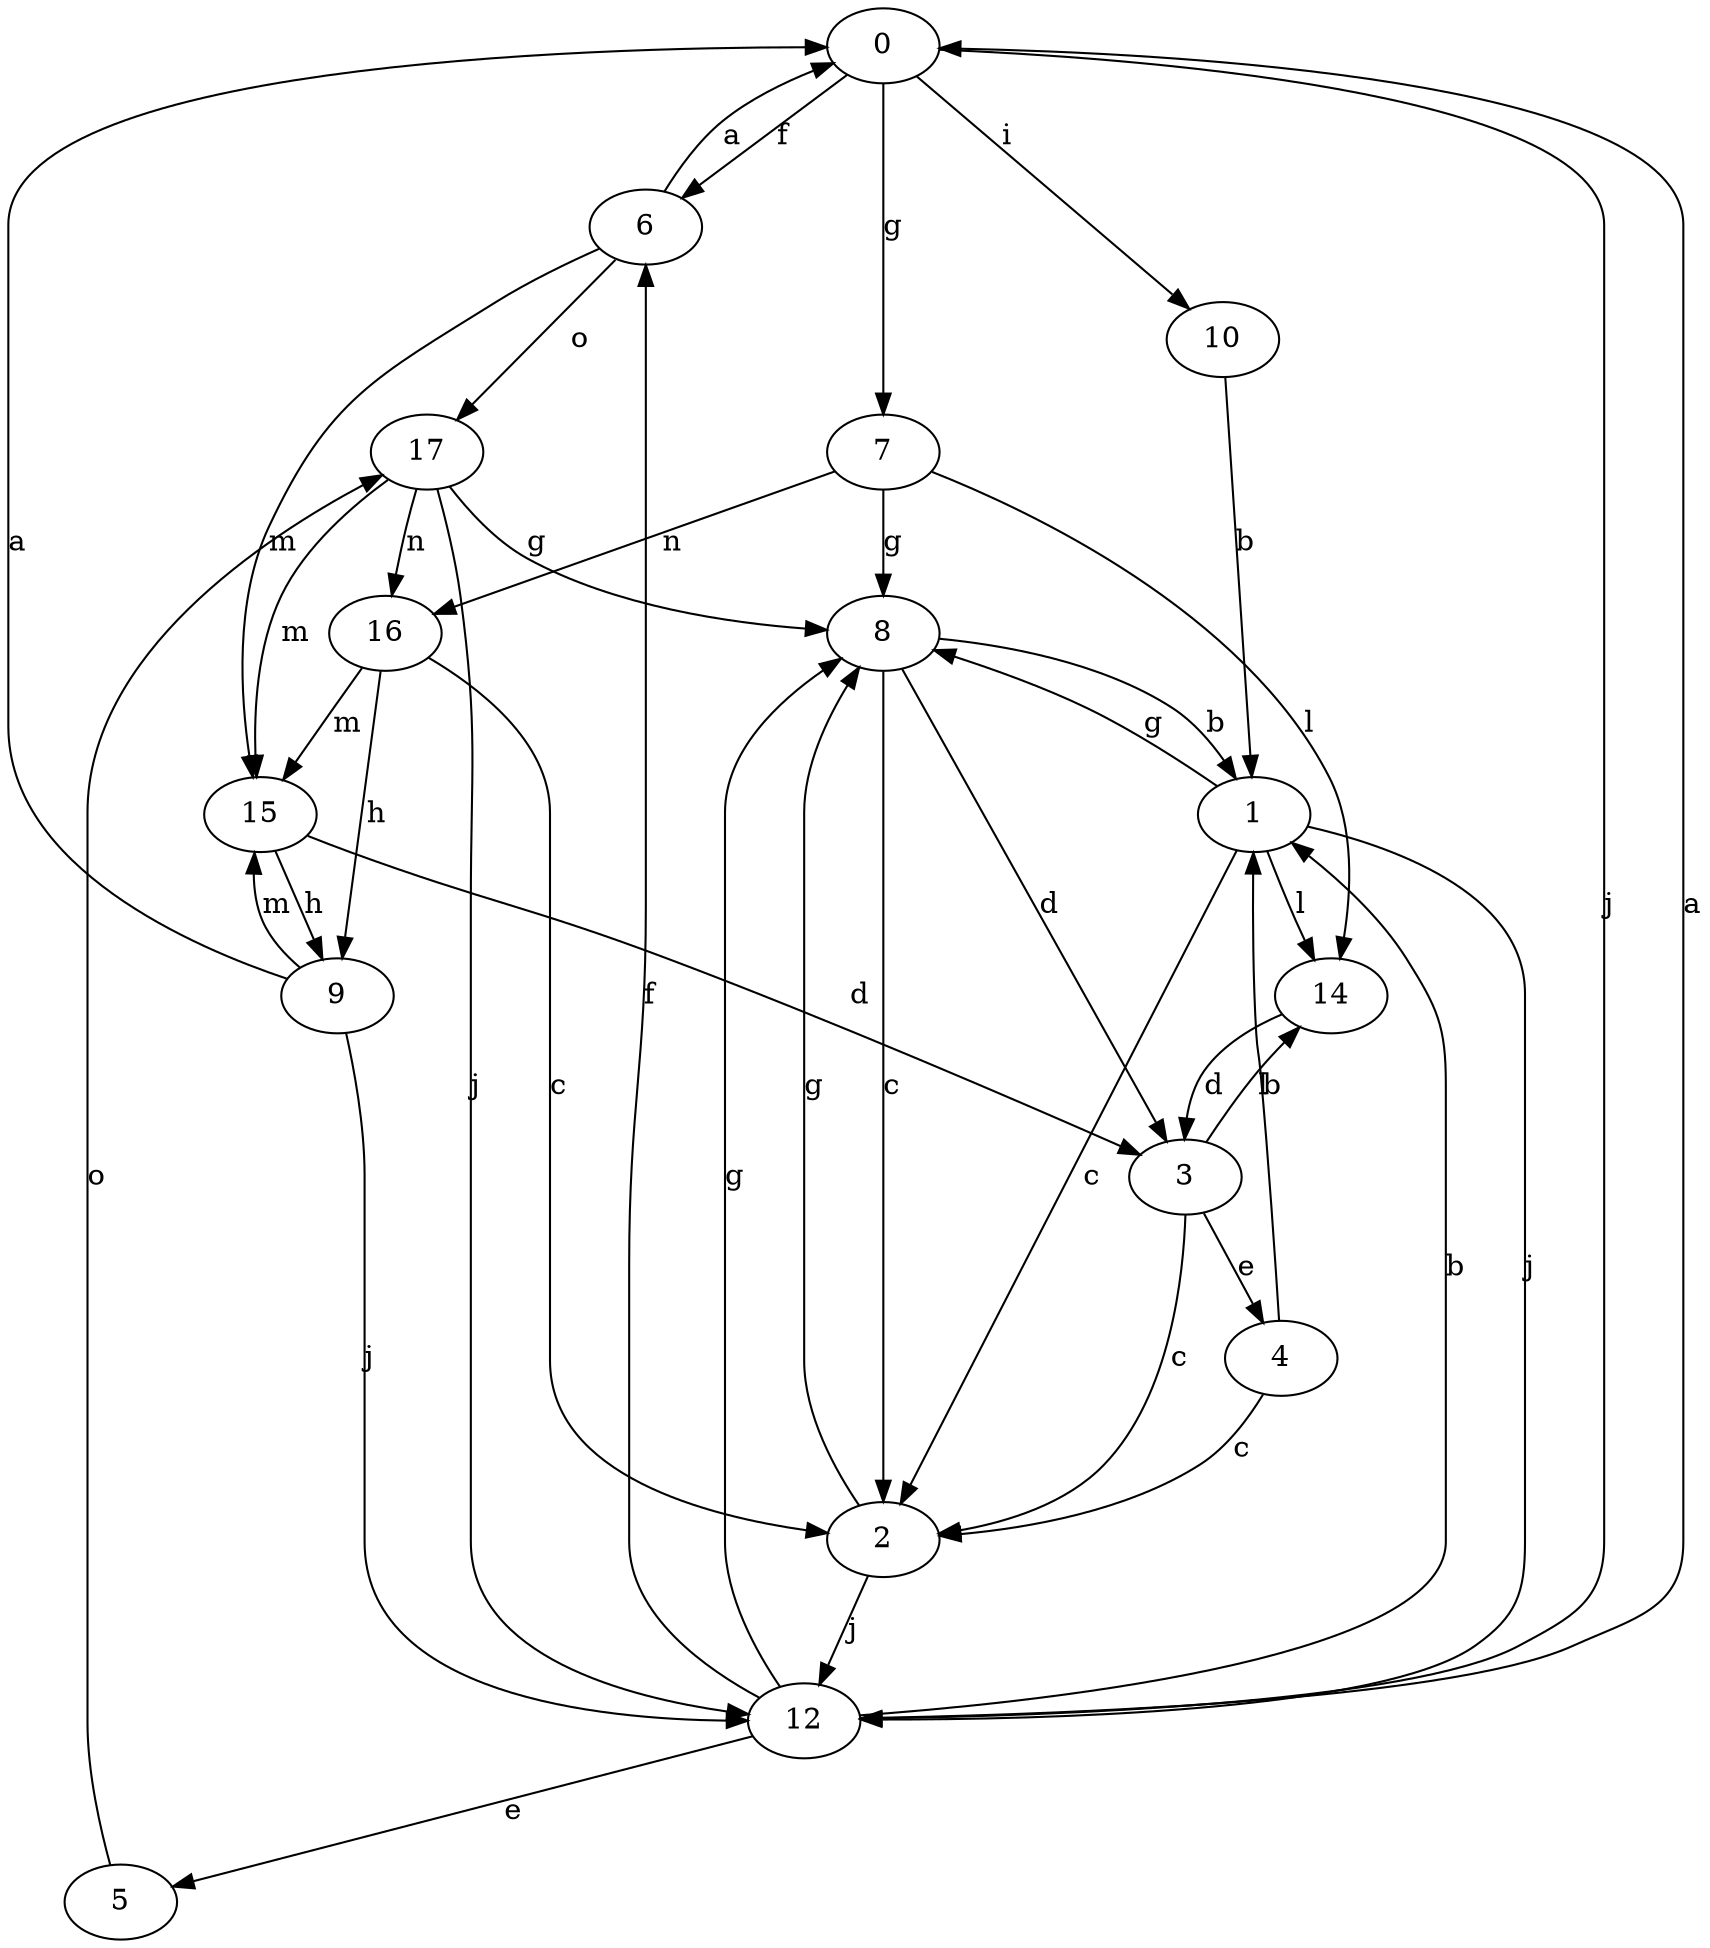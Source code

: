 strict digraph  {
0;
1;
2;
3;
4;
5;
6;
7;
8;
9;
10;
12;
14;
15;
16;
17;
0 -> 6  [label=f];
0 -> 7  [label=g];
0 -> 10  [label=i];
0 -> 12  [label=j];
1 -> 2  [label=c];
1 -> 8  [label=g];
1 -> 12  [label=j];
1 -> 14  [label=l];
2 -> 8  [label=g];
2 -> 12  [label=j];
3 -> 2  [label=c];
3 -> 4  [label=e];
3 -> 14  [label=l];
4 -> 1  [label=b];
4 -> 2  [label=c];
5 -> 17  [label=o];
6 -> 0  [label=a];
6 -> 15  [label=m];
6 -> 17  [label=o];
7 -> 8  [label=g];
7 -> 14  [label=l];
7 -> 16  [label=n];
8 -> 1  [label=b];
8 -> 2  [label=c];
8 -> 3  [label=d];
9 -> 0  [label=a];
9 -> 12  [label=j];
9 -> 15  [label=m];
10 -> 1  [label=b];
12 -> 0  [label=a];
12 -> 1  [label=b];
12 -> 5  [label=e];
12 -> 6  [label=f];
12 -> 8  [label=g];
14 -> 3  [label=d];
15 -> 3  [label=d];
15 -> 9  [label=h];
16 -> 2  [label=c];
16 -> 9  [label=h];
16 -> 15  [label=m];
17 -> 8  [label=g];
17 -> 12  [label=j];
17 -> 15  [label=m];
17 -> 16  [label=n];
}
